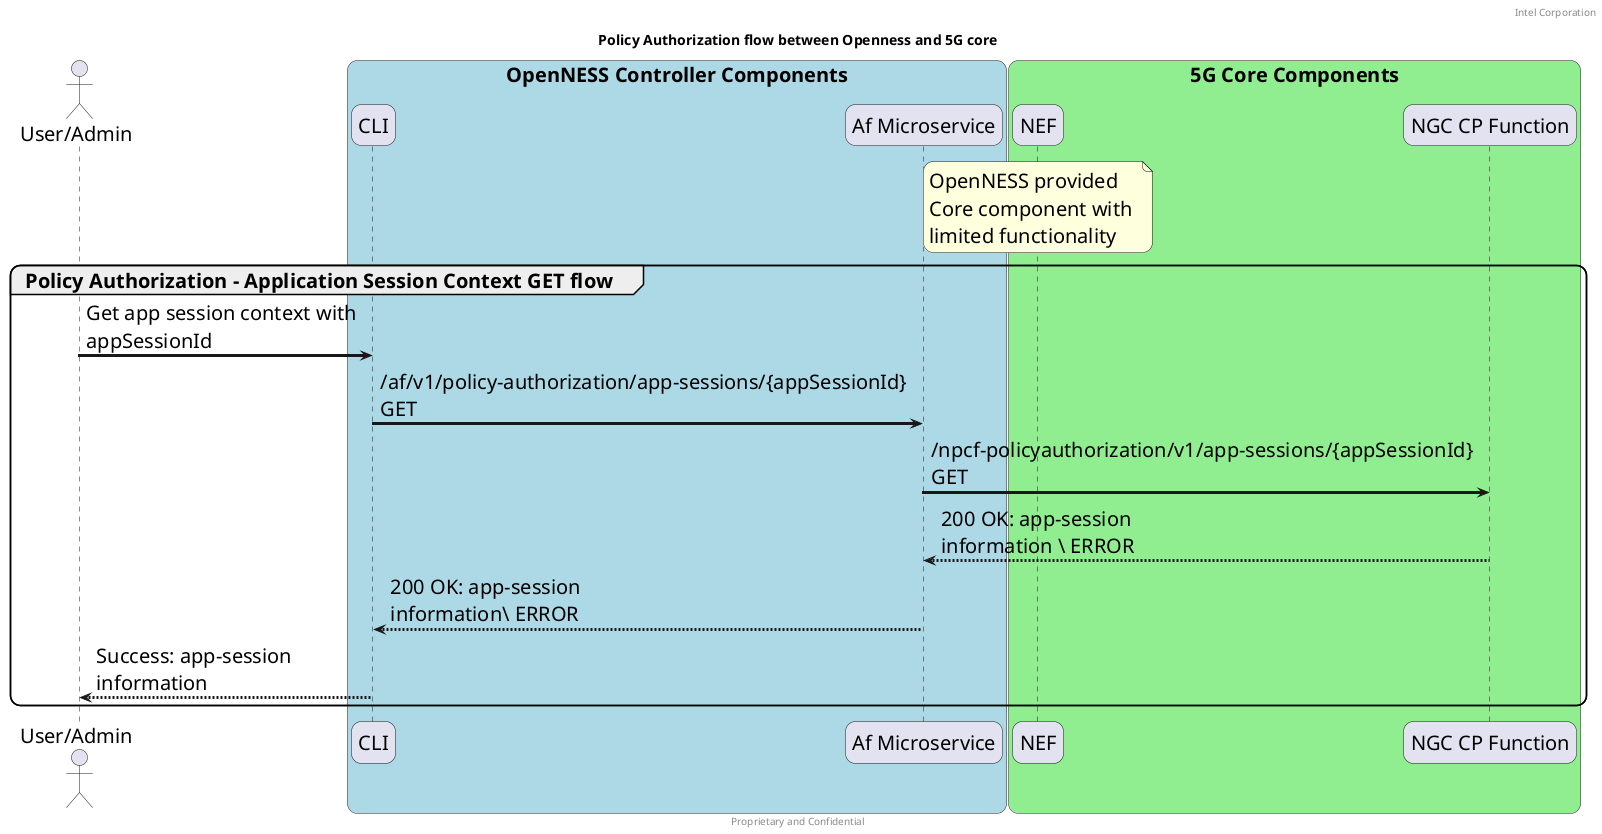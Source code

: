 @startuml
/' SPDX-License-Identifier: Apache-2.0
   Copyright (c) 2020 Intel Corporation
'/
skinparam monochrome false
skinparam roundcorner 20
skinparam defaultFontName "Intel Clear"
skinparam defaultFontSize 20
skinparam maxmessagesize 300
skinparam sequenceArrowThickness 3

header Intel Corporation
footer Proprietary and Confidential

title Policy Authorization flow between Openness and 5G core


actor "User/Admin" as user
participant "CLI" as CLI 
participant "Af Microservice" as AF 
participant "NEF" as NEF
participant "NGC CP Function" as 5GC

box "OpenNESS Controller Components" #LightBlue
	participant CLI
    participant AF
end box

box "5G Core Components" #LightGreen
	participant NEF
    participant 5GC
    note over NEF 
        OpenNESS provided 
        Core component with 
        limited functionality
    end note    
end box

group Policy Authorization - Application Session Context GET flow
    user -> CLI : Get app session context with appSessionId
    CLI -> AF : /af/v1/policy-authorization/app-sessions/{appSessionId} GET
    AF -> 5GC : /npcf-policyauthorization/v1/app-sessions/{appSessionId} GET

    5GC --> AF : 200 OK: app-session information \ ERROR 
    AF --> CLI : 200 OK: app-session information\ ERROR 
    CLI --> user : Success: app-session information
end
@enduml